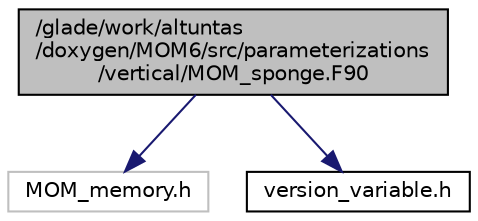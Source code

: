 digraph "/glade/work/altuntas/doxygen/MOM6/src/parameterizations/vertical/MOM_sponge.F90"
{
 // INTERACTIVE_SVG=YES
 // LATEX_PDF_SIZE
  edge [fontname="Helvetica",fontsize="10",labelfontname="Helvetica",labelfontsize="10"];
  node [fontname="Helvetica",fontsize="10",shape=record];
  Node1 [label="/glade/work/altuntas\l/doxygen/MOM6/src/parameterizations\l/vertical/MOM_sponge.F90",height=0.2,width=0.4,color="black", fillcolor="grey75", style="filled", fontcolor="black",tooltip=" "];
  Node1 -> Node2 [color="midnightblue",fontsize="10",style="solid",fontname="Helvetica"];
  Node2 [label="MOM_memory.h",height=0.2,width=0.4,color="grey75", fillcolor="white", style="filled",tooltip=" "];
  Node1 -> Node3 [color="midnightblue",fontsize="10",style="solid",fontname="Helvetica"];
  Node3 [label="version_variable.h",height=0.2,width=0.4,color="black", fillcolor="white", style="filled",URL="$version__variable_8h.html",tooltip=" "];
}
